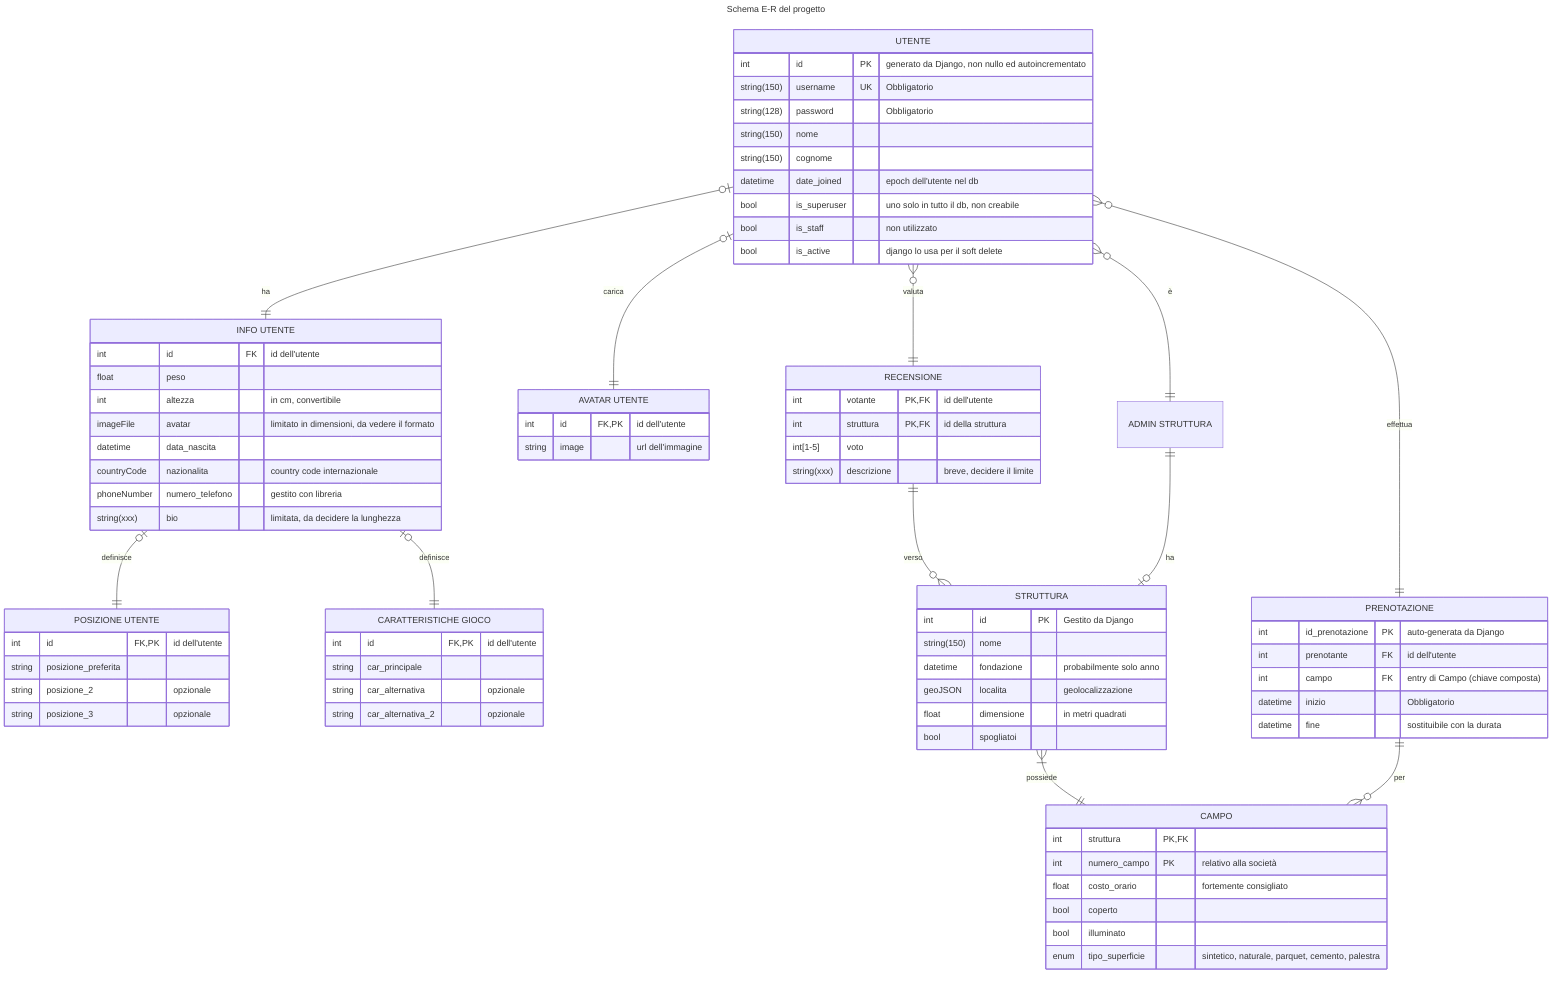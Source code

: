 ---
title: Schema E-R del progetto
---
erDiagram
    UTENTE {
        int id PK "generato da Django, non nullo ed autoincrementato"
        string(150) username UK "Obbligatorio"
        string(128) password "Obbligatorio"
        string(150) nome
        string(150) cognome
        datetime date_joined "epoch dell'utente nel db"
        bool is_superuser "uno solo in tutto il db, non creabile"
        bool is_staff "non utilizzato" 
        bool is_active "django lo usa per il soft delete"
    }

    UTENTE o|--|| "INFO UTENTE" : "ha"

    "INFO UTENTE" {
        int id FK "id dell'utente"
        float peso
        int altezza "in cm, convertibile"
        imageFile avatar "limitato in dimensioni, da vedere il formato"
        datetime data_nascita
        countryCode nazionalita "country code internazionale"
        phoneNumber numero_telefono "gestito con libreria"
        string(xxx) bio "limitata, da decidere la lunghezza"
    }
    
    UTENTE o|--|| "AVATAR UTENTE" : "carica"

    "AVATAR UTENTE" {
        int id FK,PK "id dell'utente"
        string image "url dell'immagine"
    }

    "INFO UTENTE" o|--|| "POSIZIONE UTENTE" : "definisce"

    "POSIZIONE UTENTE" {
        int id FK,PK "id dell'utente"
        string posizione_preferita
        string posizione_2 "opzionale"
        string posizione_3 "opzionale"
    }

    "INFO UTENTE" o|--|| "CARATTERISTICHE GIOCO" : "definisce"

    "CARATTERISTICHE GIOCO" {
        int id FK,PK "id dell'utente"
        string car_principale
        string car_alternativa "opzionale"
        string car_alternativa_2 "opzionale"
    }

    STRUTTURA {
        int id PK "Gestito da Django"
        string(150) nome
        datetime fondazione "probabilmente solo anno"
        geoJSON localita "geolocalizzazione"
        float dimensione "in metri quadrati"
        bool spogliatoi
    }

    STRUTTURA |{--|| CAMPO : "possiede"

    CAMPO {
        int struttura PK, FK
        int numero_campo PK "relativo alla società"
        float costo_orario "fortemente consigliato"
        bool coperto
        bool illuminato
        enum tipo_superficie "sintetico, naturale, parquet, cemento, palestra"
    }

    PRENOTAZIONE ||--}o CAMPO : "per"
    UTENTE o{--|| PRENOTAZIONE : "effettua"

    PRENOTAZIONE {
        int id_prenotazione PK "auto-generata da Django"
        int prenotante FK "id dell'utente"
        int campo FK "entry di Campo (chiave composta)"
        datetime inizio "Obbligatorio"
        datetime fine "sostituibile con la durata"
    }

    UTENTE o{--|| RECENSIONE : "valuta"
    RECENSIONE ||--}o STRUTTURA : "verso"

    RECENSIONE {
        int votante PK,FK "id dell'utente"
        int struttura PK,FK "id della struttura"
        int[1-5] voto
        string(xxx) descrizione "breve, decidere il limite"
    }

    UTENTE o{--|| "ADMIN STRUTTURA" : "è"
    "ADMIN STRUTTURA" ||--o| STRUTTURA : "ha"